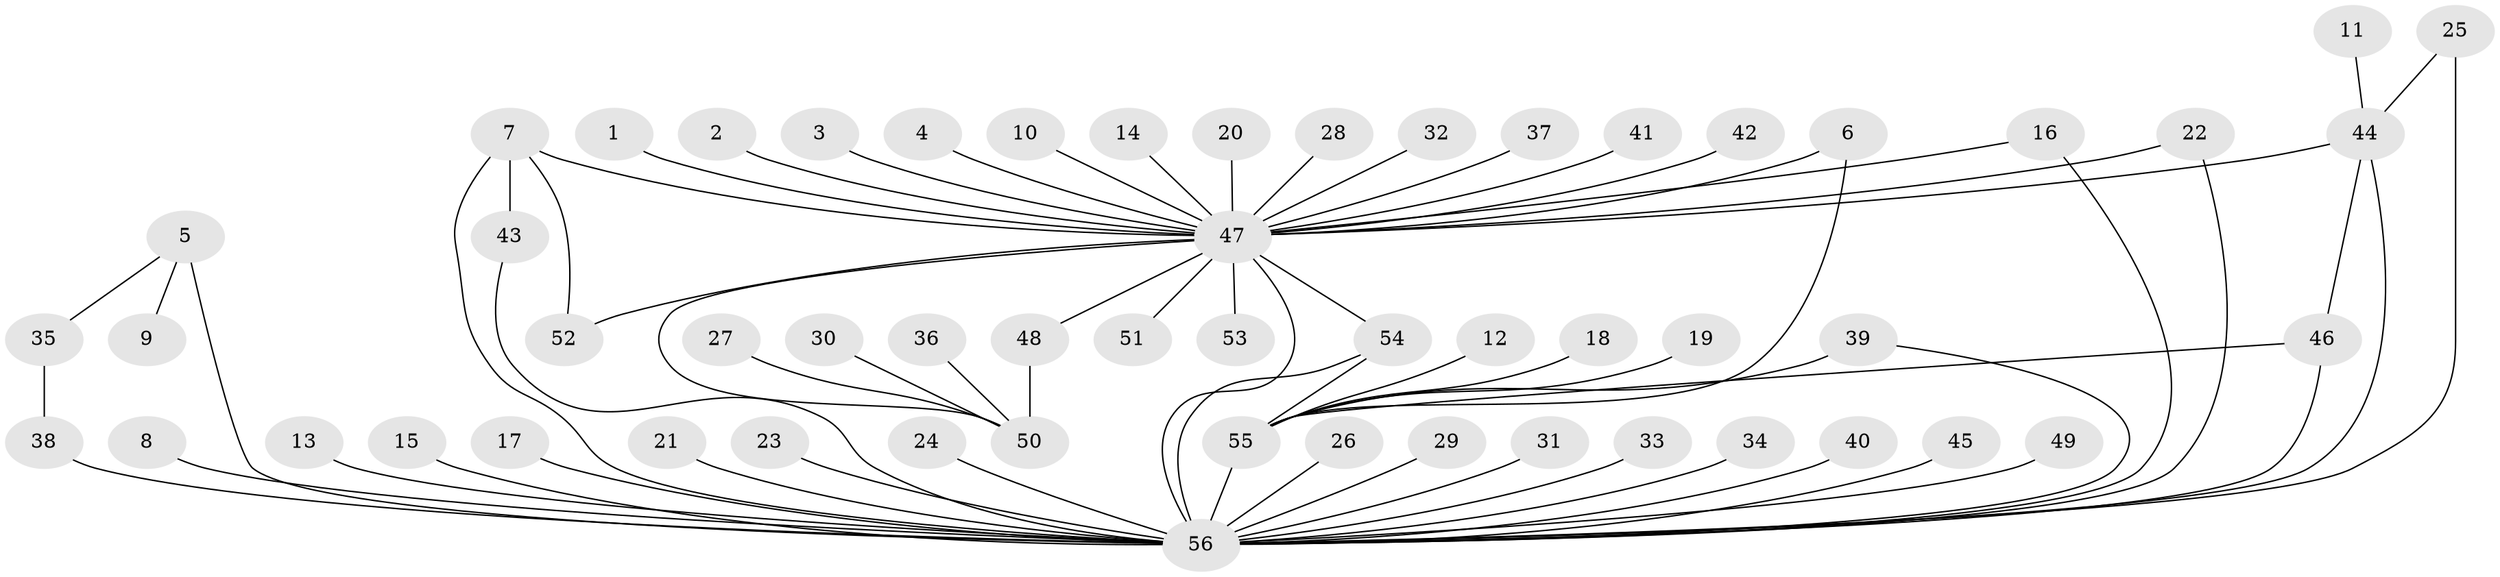 // original degree distribution, {2: 0.25225225225225223, 26: 0.009009009009009009, 14: 0.009009009009009009, 29: 0.009009009009009009, 4: 0.06306306306306306, 3: 0.08108108108108109, 7: 0.009009009009009009, 1: 0.5315315315315315, 8: 0.009009009009009009, 5: 0.018018018018018018, 10: 0.009009009009009009}
// Generated by graph-tools (version 1.1) at 2025/49/03/09/25 03:49:57]
// undirected, 56 vertices, 70 edges
graph export_dot {
graph [start="1"]
  node [color=gray90,style=filled];
  1;
  2;
  3;
  4;
  5;
  6;
  7;
  8;
  9;
  10;
  11;
  12;
  13;
  14;
  15;
  16;
  17;
  18;
  19;
  20;
  21;
  22;
  23;
  24;
  25;
  26;
  27;
  28;
  29;
  30;
  31;
  32;
  33;
  34;
  35;
  36;
  37;
  38;
  39;
  40;
  41;
  42;
  43;
  44;
  45;
  46;
  47;
  48;
  49;
  50;
  51;
  52;
  53;
  54;
  55;
  56;
  1 -- 47 [weight=1.0];
  2 -- 47 [weight=1.0];
  3 -- 47 [weight=1.0];
  4 -- 47 [weight=1.0];
  5 -- 9 [weight=1.0];
  5 -- 35 [weight=1.0];
  5 -- 56 [weight=2.0];
  6 -- 47 [weight=1.0];
  6 -- 55 [weight=1.0];
  7 -- 43 [weight=1.0];
  7 -- 47 [weight=1.0];
  7 -- 52 [weight=1.0];
  7 -- 56 [weight=1.0];
  8 -- 56 [weight=1.0];
  10 -- 47 [weight=1.0];
  11 -- 44 [weight=1.0];
  12 -- 55 [weight=1.0];
  13 -- 56 [weight=1.0];
  14 -- 47 [weight=1.0];
  15 -- 56 [weight=1.0];
  16 -- 47 [weight=1.0];
  16 -- 56 [weight=1.0];
  17 -- 56 [weight=1.0];
  18 -- 55 [weight=1.0];
  19 -- 55 [weight=1.0];
  20 -- 47 [weight=1.0];
  21 -- 56 [weight=1.0];
  22 -- 47 [weight=1.0];
  22 -- 56 [weight=1.0];
  23 -- 56 [weight=1.0];
  24 -- 56 [weight=1.0];
  25 -- 44 [weight=1.0];
  25 -- 56 [weight=1.0];
  26 -- 56 [weight=1.0];
  27 -- 50 [weight=1.0];
  28 -- 47 [weight=1.0];
  29 -- 56 [weight=1.0];
  30 -- 50 [weight=1.0];
  31 -- 56 [weight=1.0];
  32 -- 47 [weight=1.0];
  33 -- 56 [weight=1.0];
  34 -- 56 [weight=1.0];
  35 -- 38 [weight=1.0];
  36 -- 50 [weight=1.0];
  37 -- 47 [weight=1.0];
  38 -- 56 [weight=2.0];
  39 -- 55 [weight=2.0];
  39 -- 56 [weight=1.0];
  40 -- 56 [weight=1.0];
  41 -- 47 [weight=1.0];
  42 -- 47 [weight=1.0];
  43 -- 56 [weight=1.0];
  44 -- 46 [weight=1.0];
  44 -- 47 [weight=1.0];
  44 -- 56 [weight=2.0];
  45 -- 56 [weight=1.0];
  46 -- 55 [weight=1.0];
  46 -- 56 [weight=1.0];
  47 -- 48 [weight=1.0];
  47 -- 50 [weight=1.0];
  47 -- 51 [weight=2.0];
  47 -- 52 [weight=1.0];
  47 -- 53 [weight=1.0];
  47 -- 54 [weight=1.0];
  47 -- 56 [weight=2.0];
  48 -- 50 [weight=1.0];
  49 -- 56 [weight=1.0];
  54 -- 55 [weight=1.0];
  54 -- 56 [weight=1.0];
  55 -- 56 [weight=1.0];
}
